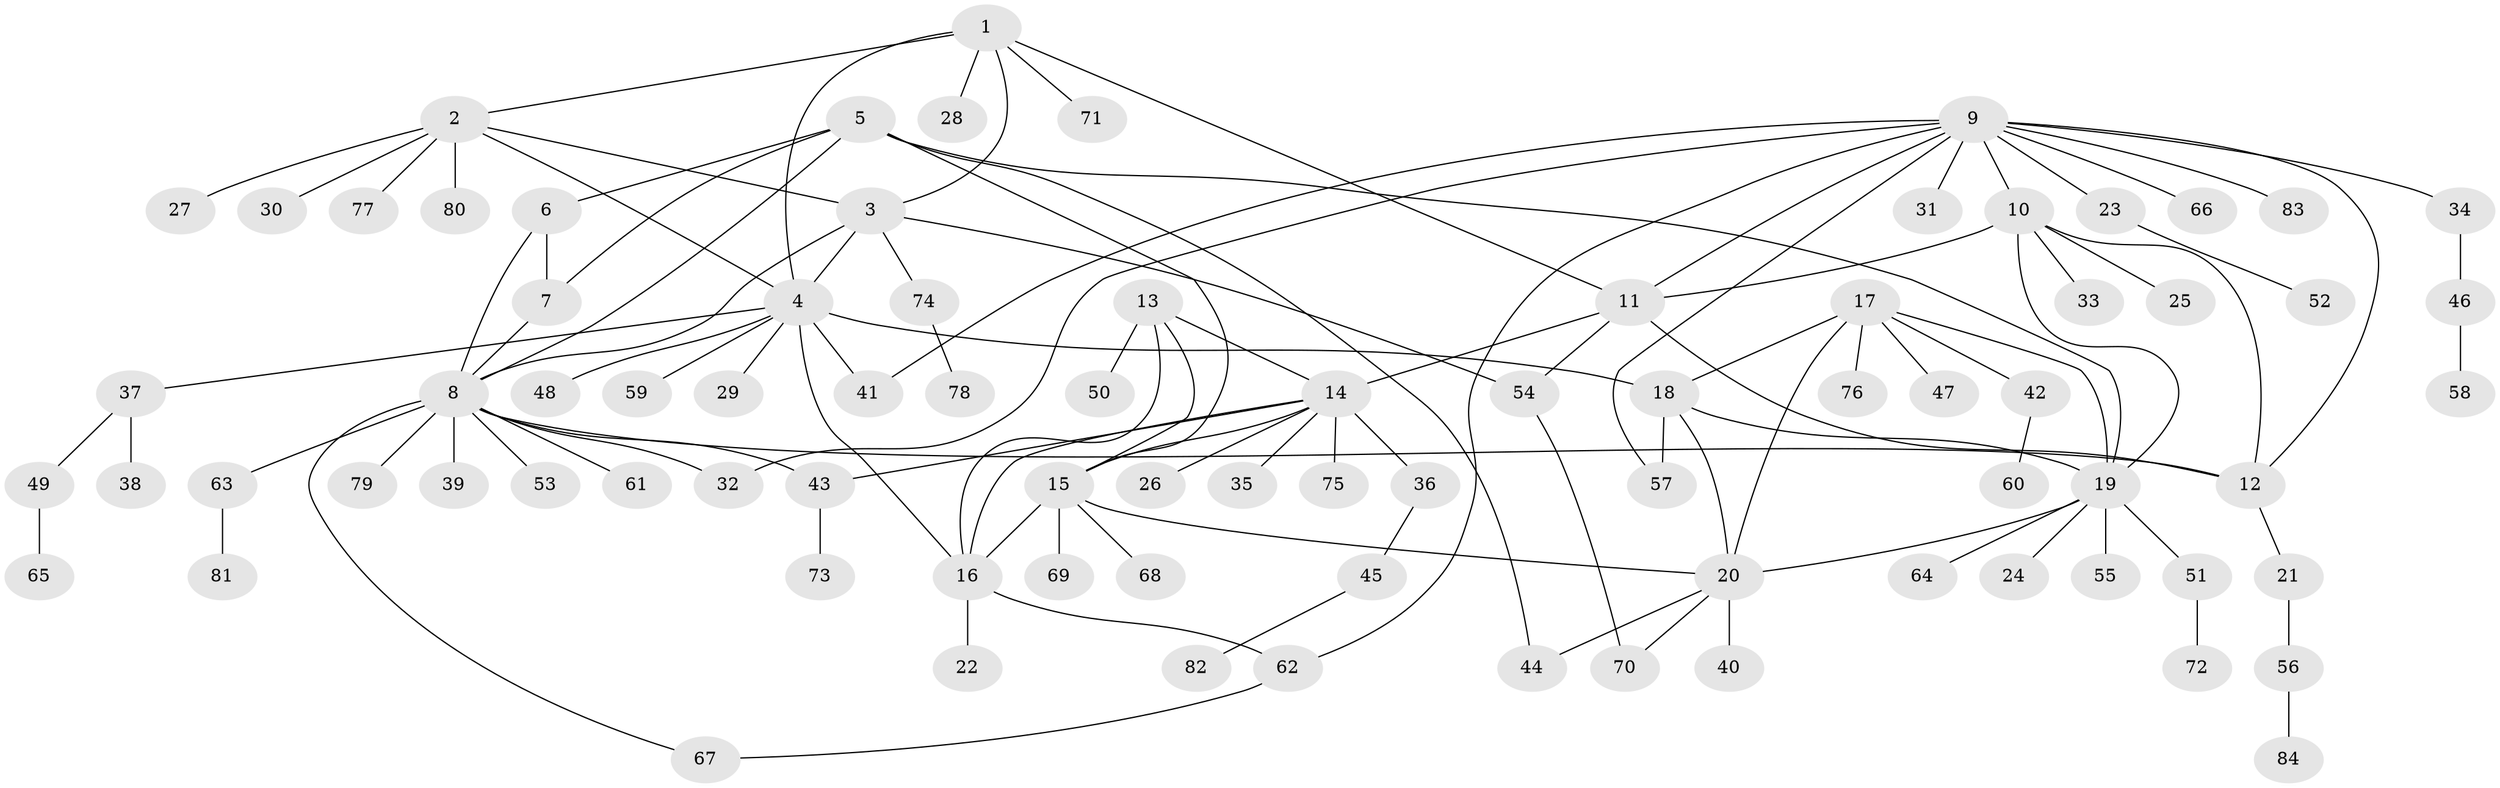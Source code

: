 // Generated by graph-tools (version 1.1) at 2025/15/03/09/25 04:15:44]
// undirected, 84 vertices, 113 edges
graph export_dot {
graph [start="1"]
  node [color=gray90,style=filled];
  1;
  2;
  3;
  4;
  5;
  6;
  7;
  8;
  9;
  10;
  11;
  12;
  13;
  14;
  15;
  16;
  17;
  18;
  19;
  20;
  21;
  22;
  23;
  24;
  25;
  26;
  27;
  28;
  29;
  30;
  31;
  32;
  33;
  34;
  35;
  36;
  37;
  38;
  39;
  40;
  41;
  42;
  43;
  44;
  45;
  46;
  47;
  48;
  49;
  50;
  51;
  52;
  53;
  54;
  55;
  56;
  57;
  58;
  59;
  60;
  61;
  62;
  63;
  64;
  65;
  66;
  67;
  68;
  69;
  70;
  71;
  72;
  73;
  74;
  75;
  76;
  77;
  78;
  79;
  80;
  81;
  82;
  83;
  84;
  1 -- 2;
  1 -- 3;
  1 -- 4;
  1 -- 11;
  1 -- 28;
  1 -- 71;
  2 -- 3;
  2 -- 4;
  2 -- 27;
  2 -- 30;
  2 -- 77;
  2 -- 80;
  3 -- 4;
  3 -- 8;
  3 -- 54;
  3 -- 74;
  4 -- 16;
  4 -- 18;
  4 -- 29;
  4 -- 37;
  4 -- 41;
  4 -- 48;
  4 -- 59;
  5 -- 6;
  5 -- 7;
  5 -- 8;
  5 -- 15;
  5 -- 19;
  5 -- 44;
  6 -- 7;
  6 -- 8;
  7 -- 8;
  8 -- 12;
  8 -- 32;
  8 -- 39;
  8 -- 43;
  8 -- 53;
  8 -- 61;
  8 -- 63;
  8 -- 67;
  8 -- 79;
  9 -- 10;
  9 -- 11;
  9 -- 12;
  9 -- 23;
  9 -- 31;
  9 -- 32;
  9 -- 34;
  9 -- 41;
  9 -- 57;
  9 -- 62;
  9 -- 66;
  9 -- 83;
  10 -- 11;
  10 -- 12;
  10 -- 19;
  10 -- 25;
  10 -- 33;
  11 -- 12;
  11 -- 14;
  11 -- 54;
  12 -- 21;
  13 -- 14;
  13 -- 15;
  13 -- 16;
  13 -- 50;
  14 -- 15;
  14 -- 16;
  14 -- 26;
  14 -- 35;
  14 -- 36;
  14 -- 43;
  14 -- 75;
  15 -- 16;
  15 -- 20;
  15 -- 68;
  15 -- 69;
  16 -- 22;
  16 -- 62;
  17 -- 18;
  17 -- 19;
  17 -- 20;
  17 -- 42;
  17 -- 47;
  17 -- 76;
  18 -- 19;
  18 -- 20;
  18 -- 57;
  19 -- 20;
  19 -- 24;
  19 -- 51;
  19 -- 55;
  19 -- 64;
  20 -- 40;
  20 -- 44;
  20 -- 70;
  21 -- 56;
  23 -- 52;
  34 -- 46;
  36 -- 45;
  37 -- 38;
  37 -- 49;
  42 -- 60;
  43 -- 73;
  45 -- 82;
  46 -- 58;
  49 -- 65;
  51 -- 72;
  54 -- 70;
  56 -- 84;
  62 -- 67;
  63 -- 81;
  74 -- 78;
}
